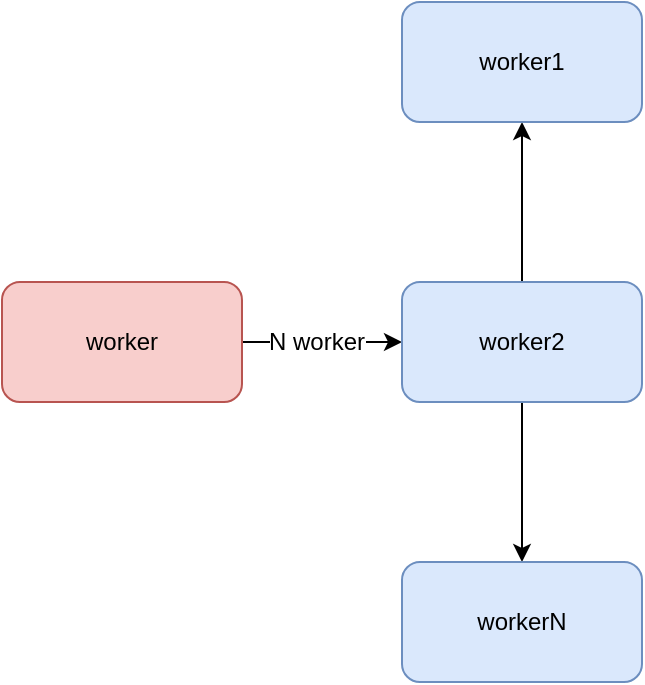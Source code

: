 <mxfile version="10.6.2" type="device"><diagram id="jmWmBe7htiB65VaPt4iL" name="Page-1"><mxGraphModel dx="526" dy="370" grid="1" gridSize="10" guides="1" tooltips="1" connect="1" arrows="1" fold="1" page="1" pageScale="1" pageWidth="827" pageHeight="1169" math="0" shadow="0"><root><mxCell id="0"/><mxCell id="1" parent="0"/><mxCell id="-lWUqZnqobcdov4K0jtS-7" value="" style="edgeStyle=orthogonalEdgeStyle;rounded=0;orthogonalLoop=1;jettySize=auto;html=1;" edge="1" parent="1" source="-lWUqZnqobcdov4K0jtS-4" target="-lWUqZnqobcdov4K0jtS-6"><mxGeometry relative="1" as="geometry"/></mxCell><mxCell id="-lWUqZnqobcdov4K0jtS-8" value="N worker" style="text;html=1;resizable=0;points=[];align=center;verticalAlign=middle;labelBackgroundColor=#ffffff;" vertex="1" connectable="0" parent="-lWUqZnqobcdov4K0jtS-7"><mxGeometry x="-0.086" relative="1" as="geometry"><mxPoint as="offset"/></mxGeometry></mxCell><mxCell id="-lWUqZnqobcdov4K0jtS-4" value="worker" style="rounded=1;whiteSpace=wrap;html=1;fillColor=#f8cecc;strokeColor=#b85450;" vertex="1" parent="1"><mxGeometry x="130" y="170" width="120" height="60" as="geometry"/></mxCell><mxCell id="-lWUqZnqobcdov4K0jtS-10" value="" style="edgeStyle=orthogonalEdgeStyle;rounded=0;orthogonalLoop=1;jettySize=auto;html=1;" edge="1" parent="1" source="-lWUqZnqobcdov4K0jtS-6" target="-lWUqZnqobcdov4K0jtS-9"><mxGeometry relative="1" as="geometry"/></mxCell><mxCell id="-lWUqZnqobcdov4K0jtS-12" value="" style="edgeStyle=orthogonalEdgeStyle;rounded=0;orthogonalLoop=1;jettySize=auto;html=1;" edge="1" parent="1" source="-lWUqZnqobcdov4K0jtS-6" target="-lWUqZnqobcdov4K0jtS-11"><mxGeometry relative="1" as="geometry"/></mxCell><mxCell id="-lWUqZnqobcdov4K0jtS-6" value="worker2" style="rounded=1;whiteSpace=wrap;html=1;fillColor=#dae8fc;strokeColor=#6c8ebf;" vertex="1" parent="1"><mxGeometry x="330" y="170" width="120" height="60" as="geometry"/></mxCell><mxCell id="-lWUqZnqobcdov4K0jtS-11" value="workerN" style="rounded=1;whiteSpace=wrap;html=1;fillColor=#dae8fc;strokeColor=#6c8ebf;" vertex="1" parent="1"><mxGeometry x="330" y="310" width="120" height="60" as="geometry"/></mxCell><mxCell id="-lWUqZnqobcdov4K0jtS-9" value="worker1" style="rounded=1;whiteSpace=wrap;html=1;fillColor=#dae8fc;strokeColor=#6c8ebf;" vertex="1" parent="1"><mxGeometry x="330" y="30" width="120" height="60" as="geometry"/></mxCell></root></mxGraphModel></diagram></mxfile>
